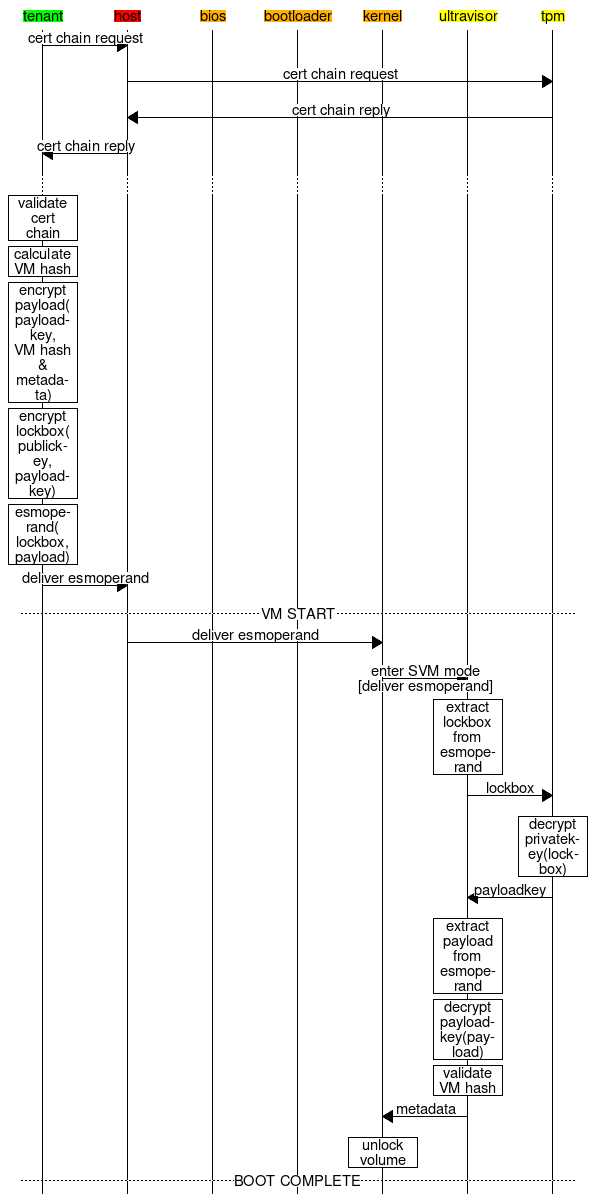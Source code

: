 # Commits which modify this file MUST generate the new .png!
msc {
  tenant     [textbgcolor="green"],
  host       [textbgcolor="red"],
  bios       [textbgcolor="orange"],
  bootloader [textbgcolor="orange"],
  kernel     [textbgcolor="orange"],
  ultravisor [textbgcolor="yellow"],
  tpm        [textbgcolor="yellow"];

  tenant=>host [label="cert chain request"];
  host=>tpm [label="cert chain request"];
  tpm=>host [label="cert chain reply"];
  host=>tenant [label="cert chain reply"];

  ...;

  tenant box tenant [label="validate cert chain"];
  tenant box tenant [label="calculate VM hash"];
  tenant box tenant [label="encrypt payload(\npayloadkey,\nVM hash & metadata)"];
  tenant box tenant [label="encrypt lockbox(\npublickey,\npayloadkey)"];
  tenant box tenant [label="esmoperand(\nlockbox,\npayload)"];
  tenant=>host [label="deliver esmoperand"];

  --- [label="VM START"];

  host=>kernel [label="deliver esmoperand"];
  kernel=>ultravisor [label="enter SVM mode\n[deliver esmoperand]"];
  ultravisor box ultravisor [label="extract lockbox from esmoperand"];
  ultravisor => tpm [label="lockbox"];
  tpm box tpm [label="decrypt privatekey(lockbox)"];
  tpm => ultravisor [label="payloadkey"];
  ultravisor box ultravisor [label="extract payload from esmoperand"];
  ultravisor box ultravisor [label="decrypt payloadkey(payload)"];
  ultravisor box ultravisor [label="validate VM hash"];
  ultravisor => kernel [label="metadata"];
  kernel box kernel [label="unlock volume"];

  --- [label="BOOT COMPLETE"];
}
